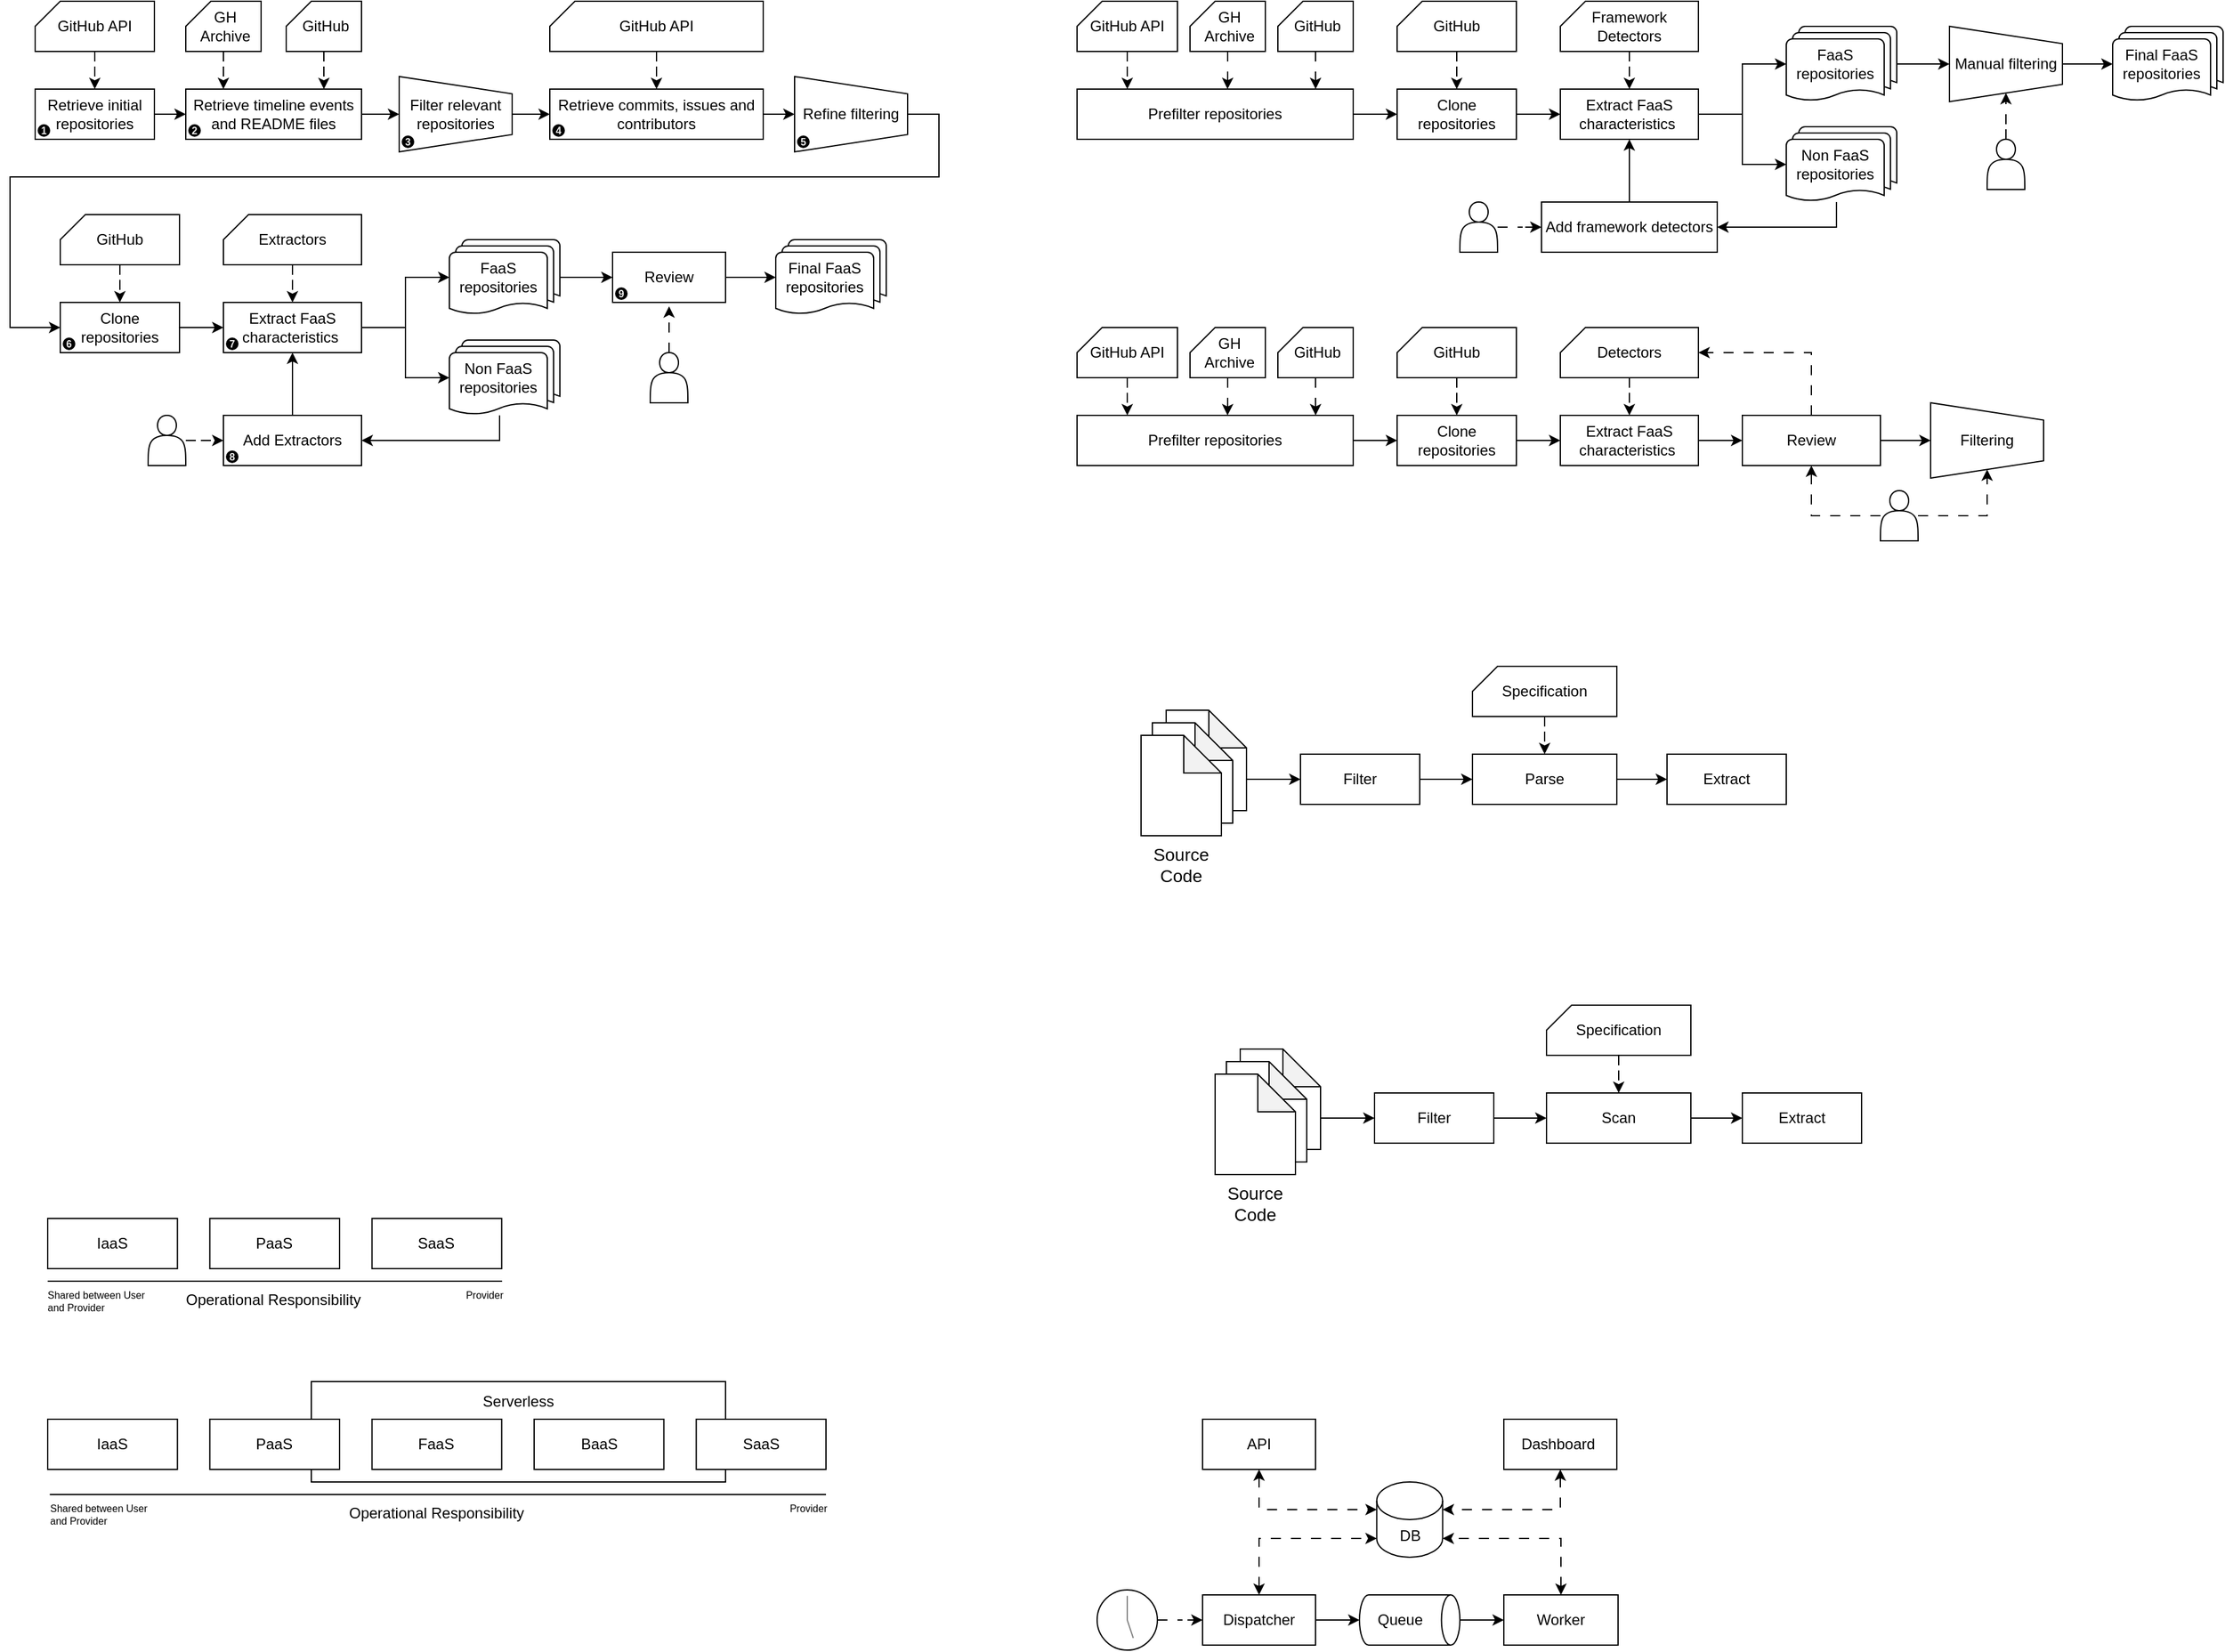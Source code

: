 <mxfile version="24.5.3" type="device">
  <diagram id="kgpKYQtTHZ0yAKxKKP6v" name="Page-1">
    <mxGraphModel dx="6170" dy="2640" grid="1" gridSize="10" guides="1" tooltips="1" connect="1" arrows="1" fold="1" page="1" pageScale="1" pageWidth="850" pageHeight="1100" math="0" shadow="0">
      <root>
        <mxCell id="0" />
        <mxCell id="1" parent="0" />
        <mxCell id="jRCGO-97fmJay-VYD4Cs-6" style="edgeStyle=orthogonalEdgeStyle;rounded=0;orthogonalLoop=1;jettySize=auto;html=1;entryX=0.5;entryY=0;entryDx=0;entryDy=0;dashed=1;dashPattern=8 8;" parent="1" source="jRCGO-97fmJay-VYD4Cs-1" target="jRCGO-97fmJay-VYD4Cs-3" edge="1">
          <mxGeometry relative="1" as="geometry" />
        </mxCell>
        <mxCell id="jRCGO-97fmJay-VYD4Cs-1" value="GitHub API" style="verticalLabelPosition=middle;verticalAlign=middle;html=1;shape=card;whiteSpace=wrap;size=20;arcSize=12;spacing=0;spacingBottom=0;labelPosition=center;align=center;" parent="1" vertex="1">
          <mxGeometry x="40" y="40" width="95" height="40" as="geometry" />
        </mxCell>
        <mxCell id="jRCGO-97fmJay-VYD4Cs-9" style="edgeStyle=orthogonalEdgeStyle;rounded=0;orthogonalLoop=1;jettySize=auto;html=1;entryX=0;entryY=0.5;entryDx=0;entryDy=0;" parent="1" source="jRCGO-97fmJay-VYD4Cs-3" target="jRCGO-97fmJay-VYD4Cs-8" edge="1">
          <mxGeometry relative="1" as="geometry" />
        </mxCell>
        <mxCell id="jRCGO-97fmJay-VYD4Cs-3" value="Retrieve initial repositories" style="rounded=0;whiteSpace=wrap;html=1;" parent="1" vertex="1">
          <mxGeometry x="40" y="110" width="95" height="40" as="geometry" />
        </mxCell>
        <mxCell id="jRCGO-97fmJay-VYD4Cs-7" value="GH Archive" style="verticalLabelPosition=middle;verticalAlign=middle;html=1;shape=card;whiteSpace=wrap;size=20;arcSize=12;spacing=0;spacingBottom=0;labelPosition=center;align=center;spacingLeft=3;" parent="1" vertex="1">
          <mxGeometry x="160" y="40" width="60" height="40" as="geometry" />
        </mxCell>
        <mxCell id="jRCGO-97fmJay-VYD4Cs-53" style="edgeStyle=orthogonalEdgeStyle;rounded=0;orthogonalLoop=1;jettySize=auto;html=1;" parent="1" source="jRCGO-97fmJay-VYD4Cs-8" target="jRCGO-97fmJay-VYD4Cs-50" edge="1">
          <mxGeometry relative="1" as="geometry" />
        </mxCell>
        <mxCell id="jRCGO-97fmJay-VYD4Cs-8" value="Retrieve timeline events and README files" style="rounded=0;whiteSpace=wrap;html=1;" parent="1" vertex="1">
          <mxGeometry x="160" y="110" width="140" height="40" as="geometry" />
        </mxCell>
        <mxCell id="jRCGO-97fmJay-VYD4Cs-57" style="edgeStyle=orthogonalEdgeStyle;rounded=0;orthogonalLoop=1;jettySize=auto;html=1;" parent="1" source="jRCGO-97fmJay-VYD4Cs-18" target="jRCGO-97fmJay-VYD4Cs-56" edge="1">
          <mxGeometry relative="1" as="geometry" />
        </mxCell>
        <mxCell id="jRCGO-97fmJay-VYD4Cs-18" value="Retrieve commits, issues and contributors" style="rounded=0;whiteSpace=wrap;html=1;" parent="1" vertex="1">
          <mxGeometry x="450" y="110" width="170" height="40" as="geometry" />
        </mxCell>
        <mxCell id="jRCGO-97fmJay-VYD4Cs-20" style="edgeStyle=orthogonalEdgeStyle;rounded=0;orthogonalLoop=1;jettySize=auto;html=1;dashed=1;dashPattern=8 8;" parent="1" source="jRCGO-97fmJay-VYD4Cs-19" target="jRCGO-97fmJay-VYD4Cs-18" edge="1">
          <mxGeometry relative="1" as="geometry" />
        </mxCell>
        <mxCell id="jRCGO-97fmJay-VYD4Cs-19" value="GitHub API" style="verticalLabelPosition=middle;verticalAlign=middle;html=1;shape=card;whiteSpace=wrap;size=20;arcSize=12;spacing=0;spacingBottom=0;labelPosition=center;align=center;" parent="1" vertex="1">
          <mxGeometry x="450" y="40" width="170" height="40" as="geometry" />
        </mxCell>
        <mxCell id="jRCGO-97fmJay-VYD4Cs-39" style="edgeStyle=orthogonalEdgeStyle;rounded=0;orthogonalLoop=1;jettySize=auto;html=1;entryX=0;entryY=0.5;entryDx=0;entryDy=0;" parent="1" source="jRCGO-97fmJay-VYD4Cs-21" target="jRCGO-97fmJay-VYD4Cs-33" edge="1">
          <mxGeometry relative="1" as="geometry" />
        </mxCell>
        <mxCell id="jRCGO-97fmJay-VYD4Cs-21" value="Clone repositories" style="rounded=0;whiteSpace=wrap;html=1;" parent="1" vertex="1">
          <mxGeometry x="60" y="280" width="95" height="40" as="geometry" />
        </mxCell>
        <mxCell id="jRCGO-97fmJay-VYD4Cs-23" style="edgeStyle=orthogonalEdgeStyle;rounded=0;orthogonalLoop=1;jettySize=auto;html=1;dashed=1;dashPattern=8 8;" parent="1" source="jRCGO-97fmJay-VYD4Cs-22" target="jRCGO-97fmJay-VYD4Cs-21" edge="1">
          <mxGeometry relative="1" as="geometry" />
        </mxCell>
        <mxCell id="jRCGO-97fmJay-VYD4Cs-22" value="GitHub" style="verticalLabelPosition=middle;verticalAlign=middle;html=1;shape=card;whiteSpace=wrap;size=20;arcSize=12;spacing=0;spacingBottom=0;labelPosition=center;align=center;" parent="1" vertex="1">
          <mxGeometry x="60" y="210" width="95" height="40" as="geometry" />
        </mxCell>
        <mxCell id="jRCGO-97fmJay-VYD4Cs-29" style="edgeStyle=orthogonalEdgeStyle;rounded=0;orthogonalLoop=1;jettySize=auto;html=1;exitX=0.5;exitY=0;exitDx=0;exitDy=0;entryX=0;entryY=0.5;entryDx=0;entryDy=0;" parent="1" target="jRCGO-97fmJay-VYD4Cs-21" edge="1">
          <mxGeometry relative="1" as="geometry">
            <mxPoint x="735" y="129.98" as="sourcePoint" />
            <mxPoint x="50" y="299.985" as="targetPoint" />
            <Array as="points">
              <mxPoint x="760" y="130" />
              <mxPoint x="760" y="180" />
              <mxPoint x="20" y="180" />
              <mxPoint x="20" y="300" />
            </Array>
          </mxGeometry>
        </mxCell>
        <mxCell id="jRCGO-97fmJay-VYD4Cs-58" style="edgeStyle=orthogonalEdgeStyle;rounded=0;orthogonalLoop=1;jettySize=auto;html=1;" parent="1" source="jRCGO-97fmJay-VYD4Cs-33" target="jRCGO-97fmJay-VYD4Cs-46" edge="1">
          <mxGeometry relative="1" as="geometry" />
        </mxCell>
        <mxCell id="jRCGO-97fmJay-VYD4Cs-59" style="edgeStyle=orthogonalEdgeStyle;rounded=0;orthogonalLoop=1;jettySize=auto;html=1;" parent="1" source="jRCGO-97fmJay-VYD4Cs-33" target="jRCGO-97fmJay-VYD4Cs-47" edge="1">
          <mxGeometry relative="1" as="geometry" />
        </mxCell>
        <mxCell id="jRCGO-97fmJay-VYD4Cs-33" value="Extract FaaS characteristics&amp;nbsp;" style="rounded=0;whiteSpace=wrap;html=1;" parent="1" vertex="1">
          <mxGeometry x="190" y="280" width="110" height="40" as="geometry" />
        </mxCell>
        <mxCell id="jRCGO-97fmJay-VYD4Cs-80" style="edgeStyle=orthogonalEdgeStyle;rounded=0;orthogonalLoop=1;jettySize=auto;html=1;entryX=0;entryY=0.5;entryDx=0;entryDy=0;" parent="1" source="jRCGO-97fmJay-VYD4Cs-46" target="jRCGO-97fmJay-VYD4Cs-416" edge="1">
          <mxGeometry relative="1" as="geometry">
            <mxPoint x="500" y="260" as="targetPoint" />
          </mxGeometry>
        </mxCell>
        <mxCell id="jRCGO-97fmJay-VYD4Cs-46" value="FaaS repositories" style="strokeWidth=1;html=1;shape=mxgraph.flowchart.multi-document;whiteSpace=wrap;spacingRight=10;" parent="1" vertex="1">
          <mxGeometry x="370" y="230" width="88" height="60" as="geometry" />
        </mxCell>
        <mxCell id="jRCGO-97fmJay-VYD4Cs-78" style="edgeStyle=orthogonalEdgeStyle;rounded=0;orthogonalLoop=1;jettySize=auto;html=1;entryX=1;entryY=0.5;entryDx=0;entryDy=0;" parent="1" source="jRCGO-97fmJay-VYD4Cs-47" target="jRCGO-97fmJay-VYD4Cs-62" edge="1">
          <mxGeometry relative="1" as="geometry">
            <Array as="points">
              <mxPoint x="410" y="390" />
            </Array>
          </mxGeometry>
        </mxCell>
        <mxCell id="jRCGO-97fmJay-VYD4Cs-47" value="Non FaaS repositories" style="strokeWidth=1;html=1;shape=mxgraph.flowchart.multi-document;whiteSpace=wrap;flipH=1;flipV=1;direction=west;spacingRight=10;" parent="1" vertex="1">
          <mxGeometry x="370" y="310" width="88" height="60" as="geometry" />
        </mxCell>
        <mxCell id="jRCGO-97fmJay-VYD4Cs-55" style="edgeStyle=orthogonalEdgeStyle;rounded=0;orthogonalLoop=1;jettySize=auto;html=1;" parent="1" source="jRCGO-97fmJay-VYD4Cs-50" target="jRCGO-97fmJay-VYD4Cs-18" edge="1">
          <mxGeometry relative="1" as="geometry" />
        </mxCell>
        <mxCell id="jRCGO-97fmJay-VYD4Cs-50" value="Filter relevant repositories" style="verticalLabelPosition=middle;verticalAlign=middle;html=1;shape=trapezoid;perimeter=trapezoidPerimeter;whiteSpace=wrap;size=0.23;arcSize=10;flipV=1;labelPosition=center;align=center;direction=south;" parent="1" vertex="1">
          <mxGeometry x="330" y="99.99" width="90" height="60" as="geometry" />
        </mxCell>
        <mxCell id="jRCGO-97fmJay-VYD4Cs-56" value="Refine filtering" style="verticalLabelPosition=middle;verticalAlign=middle;html=1;shape=trapezoid;perimeter=trapezoidPerimeter;whiteSpace=wrap;size=0.23;arcSize=10;flipV=1;labelPosition=center;align=center;direction=south;" parent="1" vertex="1">
          <mxGeometry x="645" y="100" width="90" height="60" as="geometry" />
        </mxCell>
        <mxCell id="jRCGO-97fmJay-VYD4Cs-72" style="edgeStyle=orthogonalEdgeStyle;rounded=0;orthogonalLoop=1;jettySize=auto;html=1;entryX=0.5;entryY=1;entryDx=0;entryDy=0;" parent="1" source="jRCGO-97fmJay-VYD4Cs-62" target="jRCGO-97fmJay-VYD4Cs-33" edge="1">
          <mxGeometry relative="1" as="geometry" />
        </mxCell>
        <mxCell id="jRCGO-97fmJay-VYD4Cs-62" value="Add Extractors" style="rounded=0;whiteSpace=wrap;html=1;" parent="1" vertex="1">
          <mxGeometry x="190" y="370" width="110" height="40" as="geometry" />
        </mxCell>
        <mxCell id="jRCGO-97fmJay-VYD4Cs-68" style="edgeStyle=orthogonalEdgeStyle;rounded=0;orthogonalLoop=1;jettySize=auto;html=1;entryX=0.214;entryY=0;entryDx=0;entryDy=0;entryPerimeter=0;dashed=1;dashPattern=8 8;" parent="1" source="jRCGO-97fmJay-VYD4Cs-7" target="jRCGO-97fmJay-VYD4Cs-8" edge="1">
          <mxGeometry relative="1" as="geometry" />
        </mxCell>
        <mxCell id="jRCGO-97fmJay-VYD4Cs-69" value="GitHub" style="verticalLabelPosition=middle;verticalAlign=middle;html=1;shape=card;whiteSpace=wrap;size=20;arcSize=12;spacing=0;spacingBottom=0;labelPosition=center;align=center;spacingLeft=3;" parent="1" vertex="1">
          <mxGeometry x="240" y="40" width="60" height="40" as="geometry" />
        </mxCell>
        <mxCell id="jRCGO-97fmJay-VYD4Cs-71" style="edgeStyle=orthogonalEdgeStyle;rounded=0;orthogonalLoop=1;jettySize=auto;html=1;entryX=0.786;entryY=0;entryDx=0;entryDy=0;entryPerimeter=0;dashed=1;dashPattern=8 8;" parent="1" source="jRCGO-97fmJay-VYD4Cs-69" target="jRCGO-97fmJay-VYD4Cs-8" edge="1">
          <mxGeometry relative="1" as="geometry" />
        </mxCell>
        <mxCell id="jRCGO-97fmJay-VYD4Cs-77" style="edgeStyle=orthogonalEdgeStyle;rounded=0;orthogonalLoop=1;jettySize=auto;html=1;entryX=0.5;entryY=0;entryDx=0;entryDy=0;dashed=1;dashPattern=8 8;" parent="1" source="jRCGO-97fmJay-VYD4Cs-76" target="jRCGO-97fmJay-VYD4Cs-33" edge="1">
          <mxGeometry relative="1" as="geometry" />
        </mxCell>
        <mxCell id="jRCGO-97fmJay-VYD4Cs-76" value="Extractors" style="verticalLabelPosition=middle;verticalAlign=middle;html=1;shape=card;whiteSpace=wrap;size=20;arcSize=12;spacing=0;spacingBottom=0;labelPosition=center;align=center;spacingLeft=5;spacingRight=5;" parent="1" vertex="1">
          <mxGeometry x="190" y="210" width="110" height="40" as="geometry" />
        </mxCell>
        <mxCell id="jRCGO-97fmJay-VYD4Cs-90" value="Final FaaS repositories" style="strokeWidth=1;html=1;shape=mxgraph.flowchart.multi-document;whiteSpace=wrap;spacingRight=10;" parent="1" vertex="1">
          <mxGeometry x="630" y="230" width="88" height="60" as="geometry" />
        </mxCell>
        <mxCell id="jRCGO-97fmJay-VYD4Cs-91" style="edgeStyle=orthogonalEdgeStyle;rounded=0;orthogonalLoop=1;jettySize=auto;html=1;entryX=0;entryY=0.5;entryDx=0;entryDy=0;entryPerimeter=0;exitX=1;exitY=0.5;exitDx=0;exitDy=0;" parent="1" source="jRCGO-97fmJay-VYD4Cs-416" target="jRCGO-97fmJay-VYD4Cs-90" edge="1">
          <mxGeometry relative="1" as="geometry">
            <mxPoint x="590" y="260" as="sourcePoint" />
          </mxGeometry>
        </mxCell>
        <mxCell id="jRCGO-97fmJay-VYD4Cs-93" style="edgeStyle=orthogonalEdgeStyle;rounded=0;orthogonalLoop=1;jettySize=auto;html=1;dashed=1;dashPattern=8 8;" parent="1" source="jRCGO-97fmJay-VYD4Cs-92" target="jRCGO-97fmJay-VYD4Cs-62" edge="1">
          <mxGeometry relative="1" as="geometry" />
        </mxCell>
        <mxCell id="jRCGO-97fmJay-VYD4Cs-92" value="" style="shape=actor;whiteSpace=wrap;html=1;" parent="1" vertex="1">
          <mxGeometry x="130" y="370" width="30" height="40" as="geometry" />
        </mxCell>
        <mxCell id="jRCGO-97fmJay-VYD4Cs-96" style="edgeStyle=orthogonalEdgeStyle;rounded=0;orthogonalLoop=1;jettySize=auto;html=1;entryX=1;entryY=0.5;entryDx=0;entryDy=0;dashed=1;dashPattern=8 8;" parent="1" source="jRCGO-97fmJay-VYD4Cs-95" edge="1">
          <mxGeometry relative="1" as="geometry">
            <mxPoint x="545" y="283.1" as="targetPoint" />
          </mxGeometry>
        </mxCell>
        <mxCell id="jRCGO-97fmJay-VYD4Cs-95" value="" style="shape=actor;whiteSpace=wrap;html=1;" parent="1" vertex="1">
          <mxGeometry x="530" y="320" width="30" height="40" as="geometry" />
        </mxCell>
        <mxCell id="jRCGO-97fmJay-VYD4Cs-99" value="IaaS" style="rounded=0;whiteSpace=wrap;html=1;" parent="1" vertex="1">
          <mxGeometry x="50" y="1010" width="103.33" height="40" as="geometry" />
        </mxCell>
        <mxCell id="jRCGO-97fmJay-VYD4Cs-100" value="PaaS" style="rounded=0;whiteSpace=wrap;html=1;" parent="1" vertex="1">
          <mxGeometry x="179.167" y="1010" width="103.333" height="40" as="geometry" />
        </mxCell>
        <mxCell id="jRCGO-97fmJay-VYD4Cs-102" value="SaaS" style="rounded=0;whiteSpace=wrap;html=1;" parent="1" vertex="1">
          <mxGeometry x="308.337" y="1010" width="103.333" height="40" as="geometry" />
        </mxCell>
        <mxCell id="jRCGO-97fmJay-VYD4Cs-113" value="IaaS" style="rounded=0;whiteSpace=wrap;html=1;" parent="1" vertex="1">
          <mxGeometry x="50" y="1170" width="103.333" height="40" as="geometry" />
        </mxCell>
        <mxCell id="jRCGO-97fmJay-VYD4Cs-114" value="&lt;font style=&quot;font-size: 12px;&quot;&gt;Serverless&lt;/font&gt;" style="rounded=0;whiteSpace=wrap;html=1;spacingBottom=0;verticalAlign=top;spacingTop=0;fontSize=14;" parent="1" vertex="1">
          <mxGeometry x="260" y="1140" width="330" height="80" as="geometry" />
        </mxCell>
        <mxCell id="jRCGO-97fmJay-VYD4Cs-115" value="PaaS" style="rounded=0;whiteSpace=wrap;html=1;" parent="1" vertex="1">
          <mxGeometry x="179.167" y="1170" width="103.333" height="40" as="geometry" />
        </mxCell>
        <mxCell id="jRCGO-97fmJay-VYD4Cs-116" value="FaaS" style="rounded=0;whiteSpace=wrap;html=1;" parent="1" vertex="1">
          <mxGeometry x="308.333" y="1170" width="103.333" height="40" as="geometry" />
        </mxCell>
        <mxCell id="jRCGO-97fmJay-VYD4Cs-117" value="SaaS" style="rounded=0;whiteSpace=wrap;html=1;" parent="1" vertex="1">
          <mxGeometry x="566.667" y="1170" width="103.333" height="40" as="geometry" />
        </mxCell>
        <mxCell id="jRCGO-97fmJay-VYD4Cs-118" value="BaaS" style="rounded=0;whiteSpace=wrap;html=1;" parent="1" vertex="1">
          <mxGeometry x="437.5" y="1170" width="103.333" height="40" as="geometry" />
        </mxCell>
        <mxCell id="jRCGO-97fmJay-VYD4Cs-144" value="" style="endArrow=none;html=1;rounded=0;endFill=0;startArrow=none;startFill=0;" parent="1" edge="1">
          <mxGeometry width="50" height="50" relative="1" as="geometry">
            <mxPoint x="50" y="1060" as="sourcePoint" />
            <mxPoint x="412" y="1060" as="targetPoint" />
          </mxGeometry>
        </mxCell>
        <mxCell id="jRCGO-97fmJay-VYD4Cs-145" value="&lt;font style=&quot;font-size: 12px;&quot;&gt;Operational Responsibility&amp;nbsp;&lt;/font&gt;" style="edgeLabel;html=1;align=center;verticalAlign=top;resizable=0;points=[];spacing=0;" parent="jRCGO-97fmJay-VYD4Cs-144" vertex="1" connectable="0">
          <mxGeometry y="-3" relative="1" as="geometry">
            <mxPoint as="offset" />
          </mxGeometry>
        </mxCell>
        <mxCell id="jRCGO-97fmJay-VYD4Cs-149" value="Provider" style="edgeLabel;html=1;align=right;verticalAlign=top;resizable=0;points=[];fontSize=8;" parent="jRCGO-97fmJay-VYD4Cs-144" vertex="1" connectable="0">
          <mxGeometry x="1" relative="1" as="geometry">
            <mxPoint x="1" as="offset" />
          </mxGeometry>
        </mxCell>
        <mxCell id="jRCGO-97fmJay-VYD4Cs-151" value="Shared between User&lt;div&gt;and Provider&lt;/div&gt;" style="edgeLabel;html=1;align=left;verticalAlign=top;resizable=0;points=[];fontSize=8;" parent="jRCGO-97fmJay-VYD4Cs-144" vertex="1" connectable="0">
          <mxGeometry x="-1" relative="1" as="geometry">
            <mxPoint x="-2" as="offset" />
          </mxGeometry>
        </mxCell>
        <mxCell id="jRCGO-97fmJay-VYD4Cs-173" value="" style="endArrow=none;html=1;rounded=0;endFill=0;startArrow=none;startFill=0;" parent="1" edge="1">
          <mxGeometry width="50" height="50" relative="1" as="geometry">
            <mxPoint x="51.67" y="1230" as="sourcePoint" />
            <mxPoint x="670" y="1230" as="targetPoint" />
          </mxGeometry>
        </mxCell>
        <mxCell id="jRCGO-97fmJay-VYD4Cs-174" value="&lt;font style=&quot;font-size: 12px;&quot;&gt;Operational Responsibility&amp;nbsp;&lt;/font&gt;" style="edgeLabel;html=1;align=center;verticalAlign=top;resizable=0;points=[];spacing=0;" parent="jRCGO-97fmJay-VYD4Cs-173" vertex="1" connectable="0">
          <mxGeometry y="-3" relative="1" as="geometry">
            <mxPoint as="offset" />
          </mxGeometry>
        </mxCell>
        <mxCell id="jRCGO-97fmJay-VYD4Cs-176" value="Provider" style="edgeLabel;html=1;align=right;verticalAlign=top;resizable=0;points=[];fontSize=8;" parent="jRCGO-97fmJay-VYD4Cs-173" vertex="1" connectable="0">
          <mxGeometry x="1" relative="1" as="geometry">
            <mxPoint x="1" as="offset" />
          </mxGeometry>
        </mxCell>
        <mxCell id="jRCGO-97fmJay-VYD4Cs-177" value="Shared between User&lt;div&gt;and Provider&lt;/div&gt;" style="edgeLabel;html=1;align=left;verticalAlign=top;resizable=0;points=[];fontSize=8;" parent="jRCGO-97fmJay-VYD4Cs-173" vertex="1" connectable="0">
          <mxGeometry x="-1" relative="1" as="geometry">
            <mxPoint x="-2" as="offset" />
          </mxGeometry>
        </mxCell>
        <mxCell id="jRCGO-97fmJay-VYD4Cs-219" style="edgeStyle=orthogonalEdgeStyle;rounded=0;orthogonalLoop=1;jettySize=auto;html=1;entryX=0;entryY=0.5;entryDx=0;entryDy=0;" parent="1" source="jRCGO-97fmJay-VYD4Cs-220" target="jRCGO-97fmJay-VYD4Cs-226" edge="1">
          <mxGeometry relative="1" as="geometry" />
        </mxCell>
        <mxCell id="jRCGO-97fmJay-VYD4Cs-220" value="Clone repositories" style="rounded=0;whiteSpace=wrap;html=1;" parent="1" vertex="1">
          <mxGeometry x="1125" y="110" width="95" height="40" as="geometry" />
        </mxCell>
        <mxCell id="jRCGO-97fmJay-VYD4Cs-221" style="edgeStyle=orthogonalEdgeStyle;rounded=0;orthogonalLoop=1;jettySize=auto;html=1;dashed=1;dashPattern=8 8;" parent="1" source="jRCGO-97fmJay-VYD4Cs-222" target="jRCGO-97fmJay-VYD4Cs-220" edge="1">
          <mxGeometry relative="1" as="geometry" />
        </mxCell>
        <mxCell id="jRCGO-97fmJay-VYD4Cs-222" value="GitHub" style="verticalLabelPosition=middle;verticalAlign=middle;html=1;shape=card;whiteSpace=wrap;size=20;arcSize=12;spacing=0;spacingBottom=0;labelPosition=center;align=center;" parent="1" vertex="1">
          <mxGeometry x="1125" y="40" width="95" height="40" as="geometry" />
        </mxCell>
        <mxCell id="jRCGO-97fmJay-VYD4Cs-224" style="edgeStyle=orthogonalEdgeStyle;rounded=0;orthogonalLoop=1;jettySize=auto;html=1;" parent="1" source="jRCGO-97fmJay-VYD4Cs-226" target="jRCGO-97fmJay-VYD4Cs-228" edge="1">
          <mxGeometry relative="1" as="geometry" />
        </mxCell>
        <mxCell id="jRCGO-97fmJay-VYD4Cs-225" style="edgeStyle=orthogonalEdgeStyle;rounded=0;orthogonalLoop=1;jettySize=auto;html=1;" parent="1" source="jRCGO-97fmJay-VYD4Cs-226" target="jRCGO-97fmJay-VYD4Cs-230" edge="1">
          <mxGeometry relative="1" as="geometry" />
        </mxCell>
        <mxCell id="jRCGO-97fmJay-VYD4Cs-226" value="Extract FaaS characteristics&amp;nbsp;" style="rounded=0;whiteSpace=wrap;html=1;" parent="1" vertex="1">
          <mxGeometry x="1255" y="110" width="110" height="40" as="geometry" />
        </mxCell>
        <mxCell id="jRCGO-97fmJay-VYD4Cs-227" style="edgeStyle=orthogonalEdgeStyle;rounded=0;orthogonalLoop=1;jettySize=auto;html=1;entryX=0.5;entryY=1;entryDx=0;entryDy=0;" parent="1" source="jRCGO-97fmJay-VYD4Cs-228" target="jRCGO-97fmJay-VYD4Cs-241" edge="1">
          <mxGeometry relative="1" as="geometry" />
        </mxCell>
        <mxCell id="jRCGO-97fmJay-VYD4Cs-228" value="FaaS repositories" style="strokeWidth=1;html=1;shape=mxgraph.flowchart.multi-document;whiteSpace=wrap;spacingRight=10;" parent="1" vertex="1">
          <mxGeometry x="1435" y="60" width="88" height="60" as="geometry" />
        </mxCell>
        <mxCell id="jRCGO-97fmJay-VYD4Cs-229" style="edgeStyle=orthogonalEdgeStyle;rounded=0;orthogonalLoop=1;jettySize=auto;html=1;entryX=1;entryY=0.5;entryDx=0;entryDy=0;" parent="1" source="jRCGO-97fmJay-VYD4Cs-230" target="jRCGO-97fmJay-VYD4Cs-235" edge="1">
          <mxGeometry relative="1" as="geometry">
            <Array as="points">
              <mxPoint x="1475" y="220" />
            </Array>
          </mxGeometry>
        </mxCell>
        <mxCell id="jRCGO-97fmJay-VYD4Cs-230" value="Non FaaS repositories" style="strokeWidth=1;html=1;shape=mxgraph.flowchart.multi-document;whiteSpace=wrap;flipH=1;flipV=1;direction=west;spacingRight=10;" parent="1" vertex="1">
          <mxGeometry x="1435" y="140" width="88" height="60" as="geometry" />
        </mxCell>
        <mxCell id="jRCGO-97fmJay-VYD4Cs-234" style="edgeStyle=orthogonalEdgeStyle;rounded=0;orthogonalLoop=1;jettySize=auto;html=1;entryX=0.5;entryY=1;entryDx=0;entryDy=0;" parent="1" source="jRCGO-97fmJay-VYD4Cs-235" target="jRCGO-97fmJay-VYD4Cs-226" edge="1">
          <mxGeometry relative="1" as="geometry" />
        </mxCell>
        <mxCell id="jRCGO-97fmJay-VYD4Cs-235" value="Add&amp;nbsp;&lt;span style=&quot;background-color: initial;&quot;&gt;framework&amp;nbsp;&lt;/span&gt;&lt;span style=&quot;background-color: initial;&quot;&gt;detectors&lt;/span&gt;" style="rounded=0;whiteSpace=wrap;html=1;" parent="1" vertex="1">
          <mxGeometry x="1240" y="200" width="140" height="40" as="geometry" />
        </mxCell>
        <mxCell id="jRCGO-97fmJay-VYD4Cs-239" style="edgeStyle=orthogonalEdgeStyle;rounded=0;orthogonalLoop=1;jettySize=auto;html=1;entryX=0.5;entryY=0;entryDx=0;entryDy=0;dashed=1;dashPattern=8 8;" parent="1" source="jRCGO-97fmJay-VYD4Cs-240" target="jRCGO-97fmJay-VYD4Cs-226" edge="1">
          <mxGeometry relative="1" as="geometry" />
        </mxCell>
        <mxCell id="jRCGO-97fmJay-VYD4Cs-240" value="Framework&lt;div&gt;Detectors&lt;/div&gt;" style="verticalLabelPosition=middle;verticalAlign=middle;html=1;shape=card;whiteSpace=wrap;size=20;arcSize=12;spacing=0;spacingBottom=0;labelPosition=center;align=center;spacingLeft=5;spacingRight=5;" parent="1" vertex="1">
          <mxGeometry x="1255" y="40" width="110" height="40" as="geometry" />
        </mxCell>
        <mxCell id="jRCGO-97fmJay-VYD4Cs-241" value="Manual filtering" style="verticalLabelPosition=middle;verticalAlign=middle;html=1;shape=trapezoid;perimeter=trapezoidPerimeter;whiteSpace=wrap;size=0.23;arcSize=10;flipV=1;labelPosition=center;align=center;direction=south;" parent="1" vertex="1">
          <mxGeometry x="1565" y="60" width="90" height="60" as="geometry" />
        </mxCell>
        <mxCell id="jRCGO-97fmJay-VYD4Cs-242" value="Final FaaS repositories" style="strokeWidth=1;html=1;shape=mxgraph.flowchart.multi-document;whiteSpace=wrap;spacingRight=10;" parent="1" vertex="1">
          <mxGeometry x="1695" y="60" width="88" height="60" as="geometry" />
        </mxCell>
        <mxCell id="jRCGO-97fmJay-VYD4Cs-243" style="edgeStyle=orthogonalEdgeStyle;rounded=0;orthogonalLoop=1;jettySize=auto;html=1;entryX=0;entryY=0.5;entryDx=0;entryDy=0;entryPerimeter=0;" parent="1" source="jRCGO-97fmJay-VYD4Cs-241" target="jRCGO-97fmJay-VYD4Cs-242" edge="1">
          <mxGeometry relative="1" as="geometry" />
        </mxCell>
        <mxCell id="jRCGO-97fmJay-VYD4Cs-244" style="edgeStyle=orthogonalEdgeStyle;rounded=0;orthogonalLoop=1;jettySize=auto;html=1;dashed=1;dashPattern=8 8;" parent="1" source="jRCGO-97fmJay-VYD4Cs-245" target="jRCGO-97fmJay-VYD4Cs-235" edge="1">
          <mxGeometry relative="1" as="geometry" />
        </mxCell>
        <mxCell id="jRCGO-97fmJay-VYD4Cs-245" value="" style="shape=actor;whiteSpace=wrap;html=1;" parent="1" vertex="1">
          <mxGeometry x="1175" y="200" width="30" height="40" as="geometry" />
        </mxCell>
        <mxCell id="jRCGO-97fmJay-VYD4Cs-246" style="edgeStyle=orthogonalEdgeStyle;rounded=0;orthogonalLoop=1;jettySize=auto;html=1;entryX=1;entryY=0.5;entryDx=0;entryDy=0;dashed=1;dashPattern=8 8;" parent="1" source="jRCGO-97fmJay-VYD4Cs-247" target="jRCGO-97fmJay-VYD4Cs-241" edge="1">
          <mxGeometry relative="1" as="geometry" />
        </mxCell>
        <mxCell id="jRCGO-97fmJay-VYD4Cs-247" value="" style="shape=actor;whiteSpace=wrap;html=1;" parent="1" vertex="1">
          <mxGeometry x="1595" y="150" width="30" height="40" as="geometry" />
        </mxCell>
        <mxCell id="jRCGO-97fmJay-VYD4Cs-249" style="edgeStyle=orthogonalEdgeStyle;rounded=0;orthogonalLoop=1;jettySize=auto;html=1;" parent="1" source="jRCGO-97fmJay-VYD4Cs-248" target="jRCGO-97fmJay-VYD4Cs-220" edge="1">
          <mxGeometry relative="1" as="geometry" />
        </mxCell>
        <mxCell id="jRCGO-97fmJay-VYD4Cs-248" value="Prefilter repositories" style="rounded=0;whiteSpace=wrap;html=1;" parent="1" vertex="1">
          <mxGeometry x="870" y="110" width="220" height="40" as="geometry" />
        </mxCell>
        <mxCell id="jRCGO-97fmJay-VYD4Cs-250" value="GitHub API" style="verticalLabelPosition=middle;verticalAlign=middle;html=1;shape=card;whiteSpace=wrap;size=20;arcSize=12;spacing=0;spacingBottom=0;labelPosition=center;align=center;" parent="1" vertex="1">
          <mxGeometry x="870" y="40" width="80" height="40" as="geometry" />
        </mxCell>
        <mxCell id="jRCGO-97fmJay-VYD4Cs-251" value="GH Archive" style="verticalLabelPosition=middle;verticalAlign=middle;html=1;shape=card;whiteSpace=wrap;size=20;arcSize=12;spacing=0;spacingBottom=0;labelPosition=center;align=center;spacingLeft=3;" parent="1" vertex="1">
          <mxGeometry x="960" y="40" width="60" height="40" as="geometry" />
        </mxCell>
        <mxCell id="jRCGO-97fmJay-VYD4Cs-252" value="GitHub" style="verticalLabelPosition=middle;verticalAlign=middle;html=1;shape=card;whiteSpace=wrap;size=20;arcSize=12;spacing=0;spacingBottom=0;labelPosition=center;align=center;spacingLeft=3;" parent="1" vertex="1">
          <mxGeometry x="1030" y="40" width="60" height="40" as="geometry" />
        </mxCell>
        <mxCell id="jRCGO-97fmJay-VYD4Cs-255" style="edgeStyle=orthogonalEdgeStyle;rounded=0;orthogonalLoop=1;jettySize=auto;html=1;entryX=0.182;entryY=0;entryDx=0;entryDy=0;entryPerimeter=0;dashed=1;dashPattern=8 8;" parent="1" source="jRCGO-97fmJay-VYD4Cs-250" target="jRCGO-97fmJay-VYD4Cs-248" edge="1">
          <mxGeometry relative="1" as="geometry" />
        </mxCell>
        <mxCell id="jRCGO-97fmJay-VYD4Cs-256" style="edgeStyle=orthogonalEdgeStyle;rounded=0;orthogonalLoop=1;jettySize=auto;html=1;entryX=0.545;entryY=0;entryDx=0;entryDy=0;entryPerimeter=0;dashed=1;dashPattern=8 8;" parent="1" source="jRCGO-97fmJay-VYD4Cs-251" target="jRCGO-97fmJay-VYD4Cs-248" edge="1">
          <mxGeometry relative="1" as="geometry" />
        </mxCell>
        <mxCell id="jRCGO-97fmJay-VYD4Cs-257" style="edgeStyle=orthogonalEdgeStyle;rounded=0;orthogonalLoop=1;jettySize=auto;html=1;entryX=0.864;entryY=0;entryDx=0;entryDy=0;entryPerimeter=0;dashed=1;dashPattern=8 8;" parent="1" source="jRCGO-97fmJay-VYD4Cs-252" target="jRCGO-97fmJay-VYD4Cs-248" edge="1">
          <mxGeometry relative="1" as="geometry" />
        </mxCell>
        <mxCell id="jRCGO-97fmJay-VYD4Cs-258" style="edgeStyle=orthogonalEdgeStyle;rounded=0;orthogonalLoop=1;jettySize=auto;html=1;entryX=0;entryY=0.5;entryDx=0;entryDy=0;" parent="1" source="jRCGO-97fmJay-VYD4Cs-259" target="jRCGO-97fmJay-VYD4Cs-264" edge="1">
          <mxGeometry relative="1" as="geometry" />
        </mxCell>
        <mxCell id="jRCGO-97fmJay-VYD4Cs-259" value="Clone repositories" style="rounded=0;whiteSpace=wrap;html=1;" parent="1" vertex="1">
          <mxGeometry x="1125" y="370" width="95" height="40" as="geometry" />
        </mxCell>
        <mxCell id="jRCGO-97fmJay-VYD4Cs-260" style="edgeStyle=orthogonalEdgeStyle;rounded=0;orthogonalLoop=1;jettySize=auto;html=1;dashed=1;dashPattern=8 8;" parent="1" source="jRCGO-97fmJay-VYD4Cs-261" target="jRCGO-97fmJay-VYD4Cs-259" edge="1">
          <mxGeometry relative="1" as="geometry" />
        </mxCell>
        <mxCell id="jRCGO-97fmJay-VYD4Cs-261" value="GitHub" style="verticalLabelPosition=middle;verticalAlign=middle;html=1;shape=card;whiteSpace=wrap;size=20;arcSize=12;spacing=0;spacingBottom=0;labelPosition=center;align=center;" parent="1" vertex="1">
          <mxGeometry x="1125" y="300" width="95" height="40" as="geometry" />
        </mxCell>
        <mxCell id="jRCGO-97fmJay-VYD4Cs-290" style="edgeStyle=orthogonalEdgeStyle;rounded=0;orthogonalLoop=1;jettySize=auto;html=1;entryX=0;entryY=0.5;entryDx=0;entryDy=0;" parent="1" source="jRCGO-97fmJay-VYD4Cs-264" target="jRCGO-97fmJay-VYD4Cs-270" edge="1">
          <mxGeometry relative="1" as="geometry" />
        </mxCell>
        <mxCell id="jRCGO-97fmJay-VYD4Cs-264" value="Extract FaaS characteristics&amp;nbsp;" style="rounded=0;whiteSpace=wrap;html=1;" parent="1" vertex="1">
          <mxGeometry x="1255" y="370" width="110" height="40" as="geometry" />
        </mxCell>
        <mxCell id="jRCGO-97fmJay-VYD4Cs-293" style="edgeStyle=orthogonalEdgeStyle;rounded=0;orthogonalLoop=1;jettySize=auto;html=1;entryX=0.5;entryY=1;entryDx=0;entryDy=0;" parent="1" source="jRCGO-97fmJay-VYD4Cs-270" target="jRCGO-97fmJay-VYD4Cs-273" edge="1">
          <mxGeometry relative="1" as="geometry" />
        </mxCell>
        <mxCell id="jRCGO-97fmJay-VYD4Cs-270" value="Review" style="rounded=0;whiteSpace=wrap;html=1;" parent="1" vertex="1">
          <mxGeometry x="1400" y="370" width="110" height="40" as="geometry" />
        </mxCell>
        <mxCell id="jRCGO-97fmJay-VYD4Cs-271" style="edgeStyle=orthogonalEdgeStyle;rounded=0;orthogonalLoop=1;jettySize=auto;html=1;entryX=0.5;entryY=0;entryDx=0;entryDy=0;dashed=1;dashPattern=8 8;" parent="1" source="jRCGO-97fmJay-VYD4Cs-272" target="jRCGO-97fmJay-VYD4Cs-264" edge="1">
          <mxGeometry relative="1" as="geometry" />
        </mxCell>
        <mxCell id="jRCGO-97fmJay-VYD4Cs-272" value="Detectors" style="verticalLabelPosition=middle;verticalAlign=middle;html=1;shape=card;whiteSpace=wrap;size=20;arcSize=12;spacing=0;spacingBottom=0;labelPosition=center;align=center;spacingLeft=5;spacingRight=5;" parent="1" vertex="1">
          <mxGeometry x="1255" y="300" width="110" height="40" as="geometry" />
        </mxCell>
        <mxCell id="jRCGO-97fmJay-VYD4Cs-273" value="Filtering" style="verticalLabelPosition=middle;verticalAlign=middle;html=1;shape=trapezoid;perimeter=trapezoidPerimeter;whiteSpace=wrap;size=0.23;arcSize=10;flipV=1;labelPosition=center;align=center;direction=south;" parent="1" vertex="1">
          <mxGeometry x="1550" y="360" width="90" height="60" as="geometry" />
        </mxCell>
        <mxCell id="jRCGO-97fmJay-VYD4Cs-276" style="edgeStyle=orthogonalEdgeStyle;rounded=0;orthogonalLoop=1;jettySize=auto;html=1;dashed=1;dashPattern=8 8;" parent="1" source="jRCGO-97fmJay-VYD4Cs-277" target="jRCGO-97fmJay-VYD4Cs-270" edge="1">
          <mxGeometry relative="1" as="geometry">
            <Array as="points">
              <mxPoint x="1455" y="450" />
            </Array>
          </mxGeometry>
        </mxCell>
        <mxCell id="jRCGO-97fmJay-VYD4Cs-295" style="edgeStyle=orthogonalEdgeStyle;rounded=0;orthogonalLoop=1;jettySize=auto;html=1;entryX=1;entryY=0.5;entryDx=0;entryDy=0;dashed=1;dashPattern=8 8;" parent="1" source="jRCGO-97fmJay-VYD4Cs-277" target="jRCGO-97fmJay-VYD4Cs-273" edge="1">
          <mxGeometry relative="1" as="geometry" />
        </mxCell>
        <mxCell id="jRCGO-97fmJay-VYD4Cs-277" value="" style="shape=actor;whiteSpace=wrap;html=1;" parent="1" vertex="1">
          <mxGeometry x="1510" y="430" width="30" height="40" as="geometry" />
        </mxCell>
        <mxCell id="jRCGO-97fmJay-VYD4Cs-280" style="edgeStyle=orthogonalEdgeStyle;rounded=0;orthogonalLoop=1;jettySize=auto;html=1;" parent="1" source="jRCGO-97fmJay-VYD4Cs-281" target="jRCGO-97fmJay-VYD4Cs-259" edge="1">
          <mxGeometry relative="1" as="geometry" />
        </mxCell>
        <mxCell id="jRCGO-97fmJay-VYD4Cs-281" value="Prefilter repositories" style="rounded=0;whiteSpace=wrap;html=1;" parent="1" vertex="1">
          <mxGeometry x="870" y="370" width="220" height="40" as="geometry" />
        </mxCell>
        <mxCell id="jRCGO-97fmJay-VYD4Cs-282" value="GitHub API" style="verticalLabelPosition=middle;verticalAlign=middle;html=1;shape=card;whiteSpace=wrap;size=20;arcSize=12;spacing=0;spacingBottom=0;labelPosition=center;align=center;" parent="1" vertex="1">
          <mxGeometry x="870" y="300" width="80" height="40" as="geometry" />
        </mxCell>
        <mxCell id="jRCGO-97fmJay-VYD4Cs-283" value="GH Archive" style="verticalLabelPosition=middle;verticalAlign=middle;html=1;shape=card;whiteSpace=wrap;size=20;arcSize=12;spacing=0;spacingBottom=0;labelPosition=center;align=center;spacingLeft=3;" parent="1" vertex="1">
          <mxGeometry x="960" y="300" width="60" height="40" as="geometry" />
        </mxCell>
        <mxCell id="jRCGO-97fmJay-VYD4Cs-284" value="GitHub" style="verticalLabelPosition=middle;verticalAlign=middle;html=1;shape=card;whiteSpace=wrap;size=20;arcSize=12;spacing=0;spacingBottom=0;labelPosition=center;align=center;spacingLeft=3;" parent="1" vertex="1">
          <mxGeometry x="1030" y="300" width="60" height="40" as="geometry" />
        </mxCell>
        <mxCell id="jRCGO-97fmJay-VYD4Cs-285" style="edgeStyle=orthogonalEdgeStyle;rounded=0;orthogonalLoop=1;jettySize=auto;html=1;entryX=0.182;entryY=0;entryDx=0;entryDy=0;entryPerimeter=0;dashed=1;dashPattern=8 8;" parent="1" source="jRCGO-97fmJay-VYD4Cs-282" target="jRCGO-97fmJay-VYD4Cs-281" edge="1">
          <mxGeometry relative="1" as="geometry" />
        </mxCell>
        <mxCell id="jRCGO-97fmJay-VYD4Cs-286" style="edgeStyle=orthogonalEdgeStyle;rounded=0;orthogonalLoop=1;jettySize=auto;html=1;entryX=0.545;entryY=0;entryDx=0;entryDy=0;entryPerimeter=0;dashed=1;dashPattern=8 8;" parent="1" source="jRCGO-97fmJay-VYD4Cs-283" target="jRCGO-97fmJay-VYD4Cs-281" edge="1">
          <mxGeometry relative="1" as="geometry" />
        </mxCell>
        <mxCell id="jRCGO-97fmJay-VYD4Cs-287" style="edgeStyle=orthogonalEdgeStyle;rounded=0;orthogonalLoop=1;jettySize=auto;html=1;entryX=0.864;entryY=0;entryDx=0;entryDy=0;entryPerimeter=0;dashed=1;dashPattern=8 8;" parent="1" source="jRCGO-97fmJay-VYD4Cs-284" target="jRCGO-97fmJay-VYD4Cs-281" edge="1">
          <mxGeometry relative="1" as="geometry" />
        </mxCell>
        <mxCell id="jRCGO-97fmJay-VYD4Cs-291" style="edgeStyle=orthogonalEdgeStyle;rounded=0;orthogonalLoop=1;jettySize=auto;html=1;entryX=1;entryY=0.5;entryDx=0;entryDy=0;entryPerimeter=0;dashed=1;dashPattern=8 8;" parent="1" source="jRCGO-97fmJay-VYD4Cs-270" target="jRCGO-97fmJay-VYD4Cs-272" edge="1">
          <mxGeometry relative="1" as="geometry">
            <Array as="points">
              <mxPoint x="1455" y="320" />
            </Array>
          </mxGeometry>
        </mxCell>
        <mxCell id="jRCGO-97fmJay-VYD4Cs-318" value="" style="group" parent="1" vertex="1" connectable="0">
          <mxGeometry x="921" y="605" width="84" height="100" as="geometry" />
        </mxCell>
        <mxCell id="jRCGO-97fmJay-VYD4Cs-303" value="" style="shape=note;whiteSpace=wrap;html=1;backgroundOutline=1;darkOpacity=0.05;labelPosition=center;verticalLabelPosition=bottom;align=center;verticalAlign=top;" parent="jRCGO-97fmJay-VYD4Cs-318" vertex="1">
          <mxGeometry x="20" width="64" height="80" as="geometry" />
        </mxCell>
        <mxCell id="jRCGO-97fmJay-VYD4Cs-335" value="" style="group" parent="jRCGO-97fmJay-VYD4Cs-318" vertex="1" connectable="0">
          <mxGeometry y="10" width="73" height="90" as="geometry" />
        </mxCell>
        <mxCell id="jRCGO-97fmJay-VYD4Cs-304" value="" style="shape=note;whiteSpace=wrap;html=1;backgroundOutline=1;darkOpacity=0.05;labelPosition=center;verticalLabelPosition=bottom;align=center;verticalAlign=top;" parent="jRCGO-97fmJay-VYD4Cs-335" vertex="1">
          <mxGeometry x="9" width="64" height="80" as="geometry" />
        </mxCell>
        <mxCell id="jRCGO-97fmJay-VYD4Cs-305" value="&lt;font style=&quot;font-size: 14px;&quot;&gt;Source Code&lt;/font&gt;" style="shape=note;whiteSpace=wrap;html=1;backgroundOutline=1;darkOpacity=0.05;labelPosition=center;verticalLabelPosition=bottom;align=center;verticalAlign=top;" parent="jRCGO-97fmJay-VYD4Cs-335" vertex="1">
          <mxGeometry y="10" width="64" height="80" as="geometry" />
        </mxCell>
        <mxCell id="jRCGO-97fmJay-VYD4Cs-329" style="edgeStyle=orthogonalEdgeStyle;rounded=0;orthogonalLoop=1;jettySize=auto;html=1;entryX=0;entryY=0.5;entryDx=0;entryDy=0;" parent="1" source="jRCGO-97fmJay-VYD4Cs-326" target="jRCGO-97fmJay-VYD4Cs-328" edge="1">
          <mxGeometry relative="1" as="geometry" />
        </mxCell>
        <mxCell id="jRCGO-97fmJay-VYD4Cs-326" value="Parse" style="rounded=0;whiteSpace=wrap;html=1;" parent="1" vertex="1">
          <mxGeometry x="1185" y="640" width="115" height="40" as="geometry" />
        </mxCell>
        <mxCell id="jRCGO-97fmJay-VYD4Cs-328" value="Extract" style="rounded=0;whiteSpace=wrap;html=1;" parent="1" vertex="1">
          <mxGeometry x="1340" y="640" width="95" height="40" as="geometry" />
        </mxCell>
        <mxCell id="jRCGO-97fmJay-VYD4Cs-331" style="edgeStyle=orthogonalEdgeStyle;rounded=0;orthogonalLoop=1;jettySize=auto;html=1;entryX=0.5;entryY=0;entryDx=0;entryDy=0;dashed=1;dashPattern=8 8;" parent="1" source="jRCGO-97fmJay-VYD4Cs-330" target="jRCGO-97fmJay-VYD4Cs-326" edge="1">
          <mxGeometry relative="1" as="geometry" />
        </mxCell>
        <mxCell id="jRCGO-97fmJay-VYD4Cs-330" value="Specification" style="verticalLabelPosition=middle;verticalAlign=middle;html=1;shape=card;whiteSpace=wrap;size=20;arcSize=12;spacing=0;spacingBottom=0;labelPosition=center;align=center;spacingLeft=5;spacingRight=5;" parent="1" vertex="1">
          <mxGeometry x="1185" y="570" width="115" height="40" as="geometry" />
        </mxCell>
        <mxCell id="jRCGO-97fmJay-VYD4Cs-334" style="edgeStyle=orthogonalEdgeStyle;rounded=0;orthogonalLoop=1;jettySize=auto;html=1;entryX=0;entryY=0.5;entryDx=0;entryDy=0;" parent="1" source="jRCGO-97fmJay-VYD4Cs-332" target="jRCGO-97fmJay-VYD4Cs-326" edge="1">
          <mxGeometry relative="1" as="geometry" />
        </mxCell>
        <mxCell id="jRCGO-97fmJay-VYD4Cs-332" value="Filter" style="rounded=0;whiteSpace=wrap;html=1;" parent="1" vertex="1">
          <mxGeometry x="1048" y="640" width="95" height="40" as="geometry" />
        </mxCell>
        <mxCell id="jRCGO-97fmJay-VYD4Cs-333" style="edgeStyle=orthogonalEdgeStyle;rounded=0;orthogonalLoop=1;jettySize=auto;html=1;exitX=0;exitY=0;exitDx=64;exitDy=55;exitPerimeter=0;entryX=0;entryY=0.5;entryDx=0;entryDy=0;" parent="1" source="jRCGO-97fmJay-VYD4Cs-303" target="jRCGO-97fmJay-VYD4Cs-332" edge="1">
          <mxGeometry relative="1" as="geometry" />
        </mxCell>
        <mxCell id="jRCGO-97fmJay-VYD4Cs-342" value="" style="group" parent="1" vertex="1" connectable="0">
          <mxGeometry x="980" y="875" width="84" height="100" as="geometry" />
        </mxCell>
        <mxCell id="jRCGO-97fmJay-VYD4Cs-343" value="" style="shape=note;whiteSpace=wrap;html=1;backgroundOutline=1;darkOpacity=0.05;labelPosition=center;verticalLabelPosition=bottom;align=center;verticalAlign=top;" parent="jRCGO-97fmJay-VYD4Cs-342" vertex="1">
          <mxGeometry x="20" width="64" height="80" as="geometry" />
        </mxCell>
        <mxCell id="jRCGO-97fmJay-VYD4Cs-344" value="" style="group" parent="jRCGO-97fmJay-VYD4Cs-342" vertex="1" connectable="0">
          <mxGeometry y="10" width="73" height="90" as="geometry" />
        </mxCell>
        <mxCell id="jRCGO-97fmJay-VYD4Cs-345" value="" style="shape=note;whiteSpace=wrap;html=1;backgroundOutline=1;darkOpacity=0.05;labelPosition=center;verticalLabelPosition=bottom;align=center;verticalAlign=top;" parent="jRCGO-97fmJay-VYD4Cs-344" vertex="1">
          <mxGeometry x="9" width="64" height="80" as="geometry" />
        </mxCell>
        <mxCell id="jRCGO-97fmJay-VYD4Cs-346" value="&lt;font style=&quot;font-size: 14px;&quot;&gt;Source Code&lt;/font&gt;" style="shape=note;whiteSpace=wrap;html=1;backgroundOutline=1;darkOpacity=0.05;labelPosition=center;verticalLabelPosition=bottom;align=center;verticalAlign=top;" parent="jRCGO-97fmJay-VYD4Cs-344" vertex="1">
          <mxGeometry y="10" width="64" height="80" as="geometry" />
        </mxCell>
        <mxCell id="jRCGO-97fmJay-VYD4Cs-404" style="edgeStyle=orthogonalEdgeStyle;rounded=0;orthogonalLoop=1;jettySize=auto;html=1;entryX=0;entryY=0.5;entryDx=0;entryDy=0;" parent="1" source="jRCGO-97fmJay-VYD4Cs-348" target="jRCGO-97fmJay-VYD4Cs-403" edge="1">
          <mxGeometry relative="1" as="geometry" />
        </mxCell>
        <mxCell id="jRCGO-97fmJay-VYD4Cs-348" value="Scan" style="rounded=0;whiteSpace=wrap;html=1;" parent="1" vertex="1">
          <mxGeometry x="1244" y="910" width="115" height="40" as="geometry" />
        </mxCell>
        <mxCell id="jRCGO-97fmJay-VYD4Cs-350" style="edgeStyle=orthogonalEdgeStyle;rounded=0;orthogonalLoop=1;jettySize=auto;html=1;entryX=0.5;entryY=0;entryDx=0;entryDy=0;dashed=1;dashPattern=8 8;" parent="1" source="jRCGO-97fmJay-VYD4Cs-351" target="jRCGO-97fmJay-VYD4Cs-348" edge="1">
          <mxGeometry relative="1" as="geometry" />
        </mxCell>
        <mxCell id="jRCGO-97fmJay-VYD4Cs-351" value="Specification" style="verticalLabelPosition=middle;verticalAlign=middle;html=1;shape=card;whiteSpace=wrap;size=20;arcSize=12;spacing=0;spacingBottom=0;labelPosition=center;align=center;spacingLeft=5;spacingRight=5;" parent="1" vertex="1">
          <mxGeometry x="1244" y="840" width="115" height="40" as="geometry" />
        </mxCell>
        <mxCell id="jRCGO-97fmJay-VYD4Cs-352" style="edgeStyle=orthogonalEdgeStyle;rounded=0;orthogonalLoop=1;jettySize=auto;html=1;entryX=0;entryY=0.5;entryDx=0;entryDy=0;" parent="1" source="jRCGO-97fmJay-VYD4Cs-353" target="jRCGO-97fmJay-VYD4Cs-348" edge="1">
          <mxGeometry relative="1" as="geometry" />
        </mxCell>
        <mxCell id="jRCGO-97fmJay-VYD4Cs-353" value="Filter" style="rounded=0;whiteSpace=wrap;html=1;" parent="1" vertex="1">
          <mxGeometry x="1107" y="910" width="95" height="40" as="geometry" />
        </mxCell>
        <mxCell id="jRCGO-97fmJay-VYD4Cs-354" style="edgeStyle=orthogonalEdgeStyle;rounded=0;orthogonalLoop=1;jettySize=auto;html=1;exitX=0;exitY=0;exitDx=64;exitDy=55;exitPerimeter=0;entryX=0;entryY=0.5;entryDx=0;entryDy=0;" parent="1" source="jRCGO-97fmJay-VYD4Cs-343" target="jRCGO-97fmJay-VYD4Cs-353" edge="1">
          <mxGeometry relative="1" as="geometry" />
        </mxCell>
        <mxCell id="jRCGO-97fmJay-VYD4Cs-360" value="API" style="rounded=0;whiteSpace=wrap;html=1;" parent="1" vertex="1">
          <mxGeometry x="970" y="1170" width="90" height="40" as="geometry" />
        </mxCell>
        <mxCell id="jRCGO-97fmJay-VYD4Cs-361" value="DB" style="shape=cylinder3;whiteSpace=wrap;html=1;boundedLbl=1;backgroundOutline=1;size=15;" parent="1" vertex="1">
          <mxGeometry x="1108.75" y="1220" width="52.5" height="60" as="geometry" />
        </mxCell>
        <mxCell id="jRCGO-97fmJay-VYD4Cs-363" value="Worker" style="rounded=0;whiteSpace=wrap;html=1;" parent="1" vertex="1">
          <mxGeometry x="1210" y="1310" width="91" height="40" as="geometry" />
        </mxCell>
        <mxCell id="jRCGO-97fmJay-VYD4Cs-427" style="edgeStyle=orthogonalEdgeStyle;rounded=0;orthogonalLoop=1;jettySize=auto;html=1;entryX=0;entryY=0.5;entryDx=0;entryDy=0;dashed=1;dashPattern=8 8;" parent="1" source="jRCGO-97fmJay-VYD4Cs-369" target="jRCGO-97fmJay-VYD4Cs-371" edge="1">
          <mxGeometry relative="1" as="geometry" />
        </mxCell>
        <mxCell id="jRCGO-97fmJay-VYD4Cs-369" value="" style="strokeWidth=1;outlineConnect=0;dashed=0;align=center;fontSize=8;shape=mxgraph.eip.messExp;html=1;verticalLabelPosition=bottom;verticalAlign=top;fillStyle=auto;fillColor=#FFFFFF;fontColor=#FFFFFF;strokeColor=default;labelBackgroundColor=none;gradientColor=none;movable=1;resizable=1;rotatable=1;deletable=1;editable=1;locked=0;connectable=1;" parent="1" vertex="1">
          <mxGeometry x="886" y="1306" width="48" height="48" as="geometry" />
        </mxCell>
        <mxCell id="jRCGO-97fmJay-VYD4Cs-371" value="Dispatcher" style="rounded=0;whiteSpace=wrap;html=1;" parent="1" vertex="1">
          <mxGeometry x="970" y="1310" width="90" height="40" as="geometry" />
        </mxCell>
        <mxCell id="jRCGO-97fmJay-VYD4Cs-387" value="Dashboard&amp;nbsp;" style="rounded=0;whiteSpace=wrap;html=1;" parent="1" vertex="1">
          <mxGeometry x="1210" y="1170" width="90" height="40" as="geometry" />
        </mxCell>
        <mxCell id="jRCGO-97fmJay-VYD4Cs-403" value="Extract" style="rounded=0;whiteSpace=wrap;html=1;" parent="1" vertex="1">
          <mxGeometry x="1400" y="910" width="95" height="40" as="geometry" />
        </mxCell>
        <mxCell id="jRCGO-97fmJay-VYD4Cs-406" value="1" style="ellipse;whiteSpace=wrap;html=1;aspect=fixed;fillStyle=solid;fillColor=#000000;strokeColor=none;fontSize=8;fontStyle=1;fontColor=#F0F0F0;" parent="1" vertex="1">
          <mxGeometry x="42" y="138" width="10" height="10" as="geometry" />
        </mxCell>
        <mxCell id="jRCGO-97fmJay-VYD4Cs-407" value="2" style="ellipse;whiteSpace=wrap;html=1;aspect=fixed;fillStyle=solid;fillColor=#000000;strokeColor=none;fontSize=8;fontStyle=1;fontColor=#F0F0F0;" parent="1" vertex="1">
          <mxGeometry x="162" y="138" width="10" height="10" as="geometry" />
        </mxCell>
        <mxCell id="jRCGO-97fmJay-VYD4Cs-408" value="3" style="ellipse;whiteSpace=wrap;html=1;aspect=fixed;fillStyle=solid;fillColor=#000000;strokeColor=none;fontSize=8;fontStyle=1;fontColor=#F0F0F0;" parent="1" vertex="1">
          <mxGeometry x="332" y="146.99" width="10" height="10" as="geometry" />
        </mxCell>
        <mxCell id="jRCGO-97fmJay-VYD4Cs-410" value="4" style="ellipse;whiteSpace=wrap;html=1;aspect=fixed;fillStyle=solid;fillColor=#000000;strokeColor=none;fontSize=8;fontStyle=1;fontColor=#F0F0F0;" parent="1" vertex="1">
          <mxGeometry x="452" y="138" width="10" height="10" as="geometry" />
        </mxCell>
        <mxCell id="jRCGO-97fmJay-VYD4Cs-411" value="5" style="ellipse;whiteSpace=wrap;html=1;aspect=fixed;fillStyle=solid;fillColor=#000000;strokeColor=none;fontSize=8;fontStyle=1;fontColor=#F0F0F0;" parent="1" vertex="1">
          <mxGeometry x="647" y="147" width="10" height="10" as="geometry" />
        </mxCell>
        <mxCell id="jRCGO-97fmJay-VYD4Cs-412" value="6" style="ellipse;whiteSpace=wrap;html=1;aspect=fixed;fillStyle=solid;fillColor=#000000;strokeColor=none;fontSize=8;fontStyle=1;fontColor=#F0F0F0;" parent="1" vertex="1">
          <mxGeometry x="62" y="308" width="10" height="10" as="geometry" />
        </mxCell>
        <mxCell id="jRCGO-97fmJay-VYD4Cs-413" value="7" style="ellipse;whiteSpace=wrap;html=1;aspect=fixed;fillStyle=solid;fillColor=#000000;strokeColor=none;fontSize=8;fontStyle=1;fontColor=#F0F0F0;" parent="1" vertex="1">
          <mxGeometry x="192" y="308" width="10" height="10" as="geometry" />
        </mxCell>
        <mxCell id="jRCGO-97fmJay-VYD4Cs-414" value="8" style="ellipse;whiteSpace=wrap;html=1;aspect=fixed;fillStyle=solid;fillColor=#000000;strokeColor=none;fontSize=8;fontStyle=1;fontColor=#F0F0F0;" parent="1" vertex="1">
          <mxGeometry x="192" y="398" width="10" height="10" as="geometry" />
        </mxCell>
        <mxCell id="jRCGO-97fmJay-VYD4Cs-416" value="Review" style="rounded=0;whiteSpace=wrap;html=1;" parent="1" vertex="1">
          <mxGeometry x="500" y="240" width="90" height="40" as="geometry" />
        </mxCell>
        <mxCell id="jRCGO-97fmJay-VYD4Cs-415" value="9" style="ellipse;whiteSpace=wrap;html=1;aspect=fixed;fillStyle=solid;fillColor=#000000;strokeColor=none;fontSize=8;fontStyle=1;fontColor=#F0F0F0;" parent="1" vertex="1">
          <mxGeometry x="502" y="268" width="10" height="10" as="geometry" />
        </mxCell>
        <mxCell id="jRCGO-97fmJay-VYD4Cs-424" style="edgeStyle=orthogonalEdgeStyle;rounded=0;orthogonalLoop=1;jettySize=auto;html=1;entryX=0;entryY=0.5;entryDx=0;entryDy=0;" parent="1" source="jRCGO-97fmJay-VYD4Cs-359" target="jRCGO-97fmJay-VYD4Cs-363" edge="1">
          <mxGeometry relative="1" as="geometry" />
        </mxCell>
        <mxCell id="jRCGO-97fmJay-VYD4Cs-359" value="Queue" style="strokeWidth=1;html=1;shape=mxgraph.flowchart.direct_data;whiteSpace=wrap;spacingRight=15;" parent="1" vertex="1">
          <mxGeometry x="1095" y="1310" width="80" height="40" as="geometry" />
        </mxCell>
        <mxCell id="jRCGO-97fmJay-VYD4Cs-423" style="edgeStyle=orthogonalEdgeStyle;rounded=0;orthogonalLoop=1;jettySize=auto;html=1;entryX=0;entryY=0.5;entryDx=0;entryDy=0;entryPerimeter=0;" parent="1" source="jRCGO-97fmJay-VYD4Cs-371" target="jRCGO-97fmJay-VYD4Cs-359" edge="1">
          <mxGeometry relative="1" as="geometry" />
        </mxCell>
        <mxCell id="jRCGO-97fmJay-VYD4Cs-425" style="edgeStyle=orthogonalEdgeStyle;rounded=0;orthogonalLoop=1;jettySize=auto;html=1;entryX=0;entryY=0;entryDx=0;entryDy=22.5;entryPerimeter=0;startArrow=classic;startFill=1;dashed=1;dashPattern=8 8;" parent="1" source="jRCGO-97fmJay-VYD4Cs-360" target="jRCGO-97fmJay-VYD4Cs-361" edge="1">
          <mxGeometry relative="1" as="geometry">
            <Array as="points">
              <mxPoint x="1015" y="1242" />
              <mxPoint x="1109" y="1242" />
            </Array>
          </mxGeometry>
        </mxCell>
        <mxCell id="jRCGO-97fmJay-VYD4Cs-426" style="edgeStyle=orthogonalEdgeStyle;rounded=0;orthogonalLoop=1;jettySize=auto;html=1;entryX=0;entryY=0;entryDx=0;entryDy=45;entryPerimeter=0;startArrow=classic;startFill=1;dashed=1;dashPattern=8 8;" parent="1" source="jRCGO-97fmJay-VYD4Cs-371" target="jRCGO-97fmJay-VYD4Cs-361" edge="1">
          <mxGeometry relative="1" as="geometry">
            <Array as="points">
              <mxPoint x="1015" y="1265" />
            </Array>
          </mxGeometry>
        </mxCell>
        <mxCell id="jRCGO-97fmJay-VYD4Cs-428" style="edgeStyle=orthogonalEdgeStyle;rounded=0;orthogonalLoop=1;jettySize=auto;html=1;entryX=1;entryY=0;entryDx=0;entryDy=45;entryPerimeter=0;startArrow=classic;startFill=1;dashed=1;dashPattern=8 8;" parent="1" source="jRCGO-97fmJay-VYD4Cs-363" target="jRCGO-97fmJay-VYD4Cs-361" edge="1">
          <mxGeometry relative="1" as="geometry">
            <Array as="points">
              <mxPoint x="1255" y="1265" />
            </Array>
          </mxGeometry>
        </mxCell>
        <mxCell id="jRCGO-97fmJay-VYD4Cs-429" style="edgeStyle=orthogonalEdgeStyle;rounded=0;orthogonalLoop=1;jettySize=auto;html=1;entryX=1;entryY=0;entryDx=0;entryDy=22.5;entryPerimeter=0;startArrow=classic;startFill=1;dashed=1;dashPattern=8 8;" parent="1" source="jRCGO-97fmJay-VYD4Cs-387" target="jRCGO-97fmJay-VYD4Cs-361" edge="1">
          <mxGeometry relative="1" as="geometry">
            <Array as="points">
              <mxPoint x="1255" y="1242" />
              <mxPoint x="1161" y="1242" />
            </Array>
          </mxGeometry>
        </mxCell>
      </root>
    </mxGraphModel>
  </diagram>
</mxfile>
